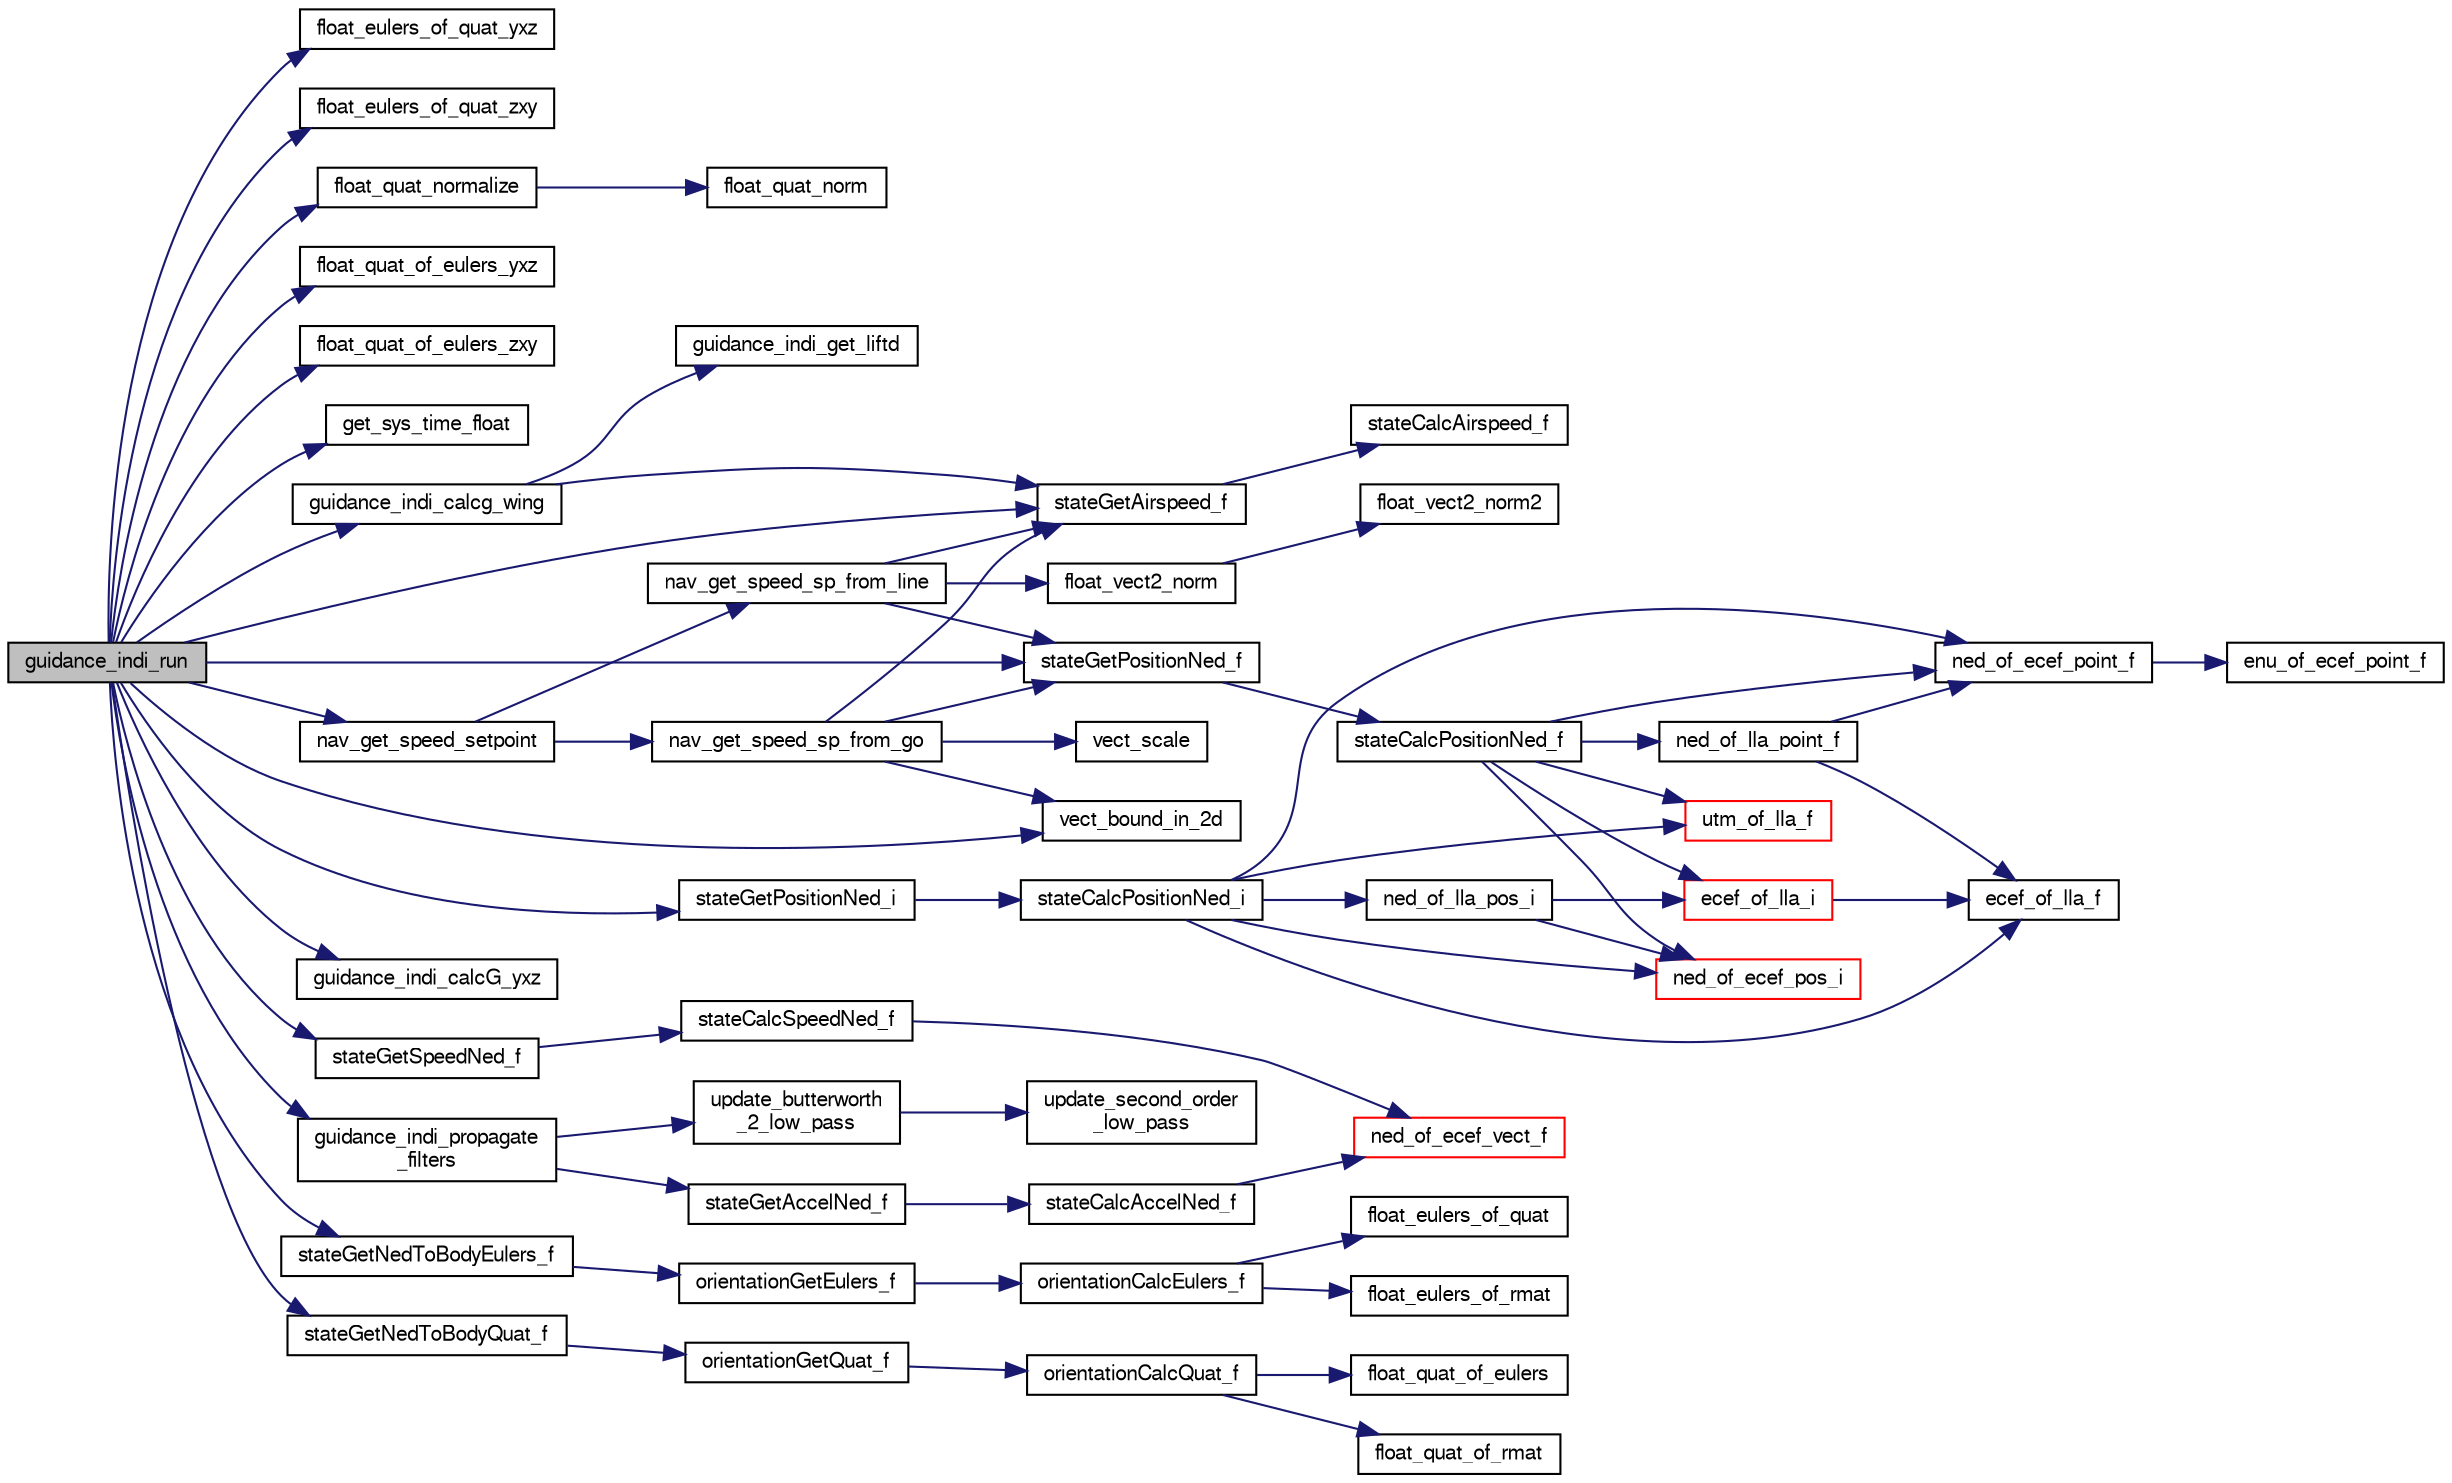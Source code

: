 digraph "guidance_indi_run"
{
  edge [fontname="FreeSans",fontsize="10",labelfontname="FreeSans",labelfontsize="10"];
  node [fontname="FreeSans",fontsize="10",shape=record];
  rankdir="LR";
  Node1 [label="guidance_indi_run",height=0.2,width=0.4,color="black", fillcolor="grey75", style="filled", fontcolor="black"];
  Node1 -> Node2 [color="midnightblue",fontsize="10",style="solid",fontname="FreeSans"];
  Node2 [label="float_eulers_of_quat_yxz",height=0.2,width=0.4,color="black", fillcolor="white", style="filled",URL="$group__math__algebra__float.html#ga2209f7781fa014668eae2909541acb43",tooltip="euler rotation &#39;YXZ&#39; This function calculates from a quaternion the Euler angles with the order YXZ..."];
  Node1 -> Node3 [color="midnightblue",fontsize="10",style="solid",fontname="FreeSans"];
  Node3 [label="float_eulers_of_quat_zxy",height=0.2,width=0.4,color="black", fillcolor="white", style="filled",URL="$group__math__algebra__float.html#ga94f781d7f49b3e8fe681bd456faabbd1",tooltip="euler rotation &#39;ZXY&#39; This rotation order is useful if you need 90 deg pitch "];
  Node1 -> Node4 [color="midnightblue",fontsize="10",style="solid",fontname="FreeSans"];
  Node4 [label="float_quat_normalize",height=0.2,width=0.4,color="black", fillcolor="white", style="filled",URL="$group__math__algebra__float.html#ga010393da7c94f197d0161a0071862041"];
  Node4 -> Node5 [color="midnightblue",fontsize="10",style="solid",fontname="FreeSans"];
  Node5 [label="float_quat_norm",height=0.2,width=0.4,color="black", fillcolor="white", style="filled",URL="$group__math__algebra__float.html#gaf58947a2590837aa85077d42d99fb112"];
  Node1 -> Node6 [color="midnightblue",fontsize="10",style="solid",fontname="FreeSans"];
  Node6 [label="float_quat_of_eulers_yxz",height=0.2,width=0.4,color="black", fillcolor="white", style="filled",URL="$group__math__algebra__float.html#ga7d905b22661b1d2c90de5e63b0d7b864",tooltip="quat from euler rotation &#39;YXZ&#39; This function calculates a quaternion from Euler angles with the order..."];
  Node1 -> Node7 [color="midnightblue",fontsize="10",style="solid",fontname="FreeSans"];
  Node7 [label="float_quat_of_eulers_zxy",height=0.2,width=0.4,color="black", fillcolor="white", style="filled",URL="$group__math__algebra__float.html#ga2b04e80e9af8e229f2249bb4b6514fa8",tooltip="quat from euler rotation &#39;ZXY&#39; This rotation order is useful if you need 90 deg pitch ..."];
  Node1 -> Node8 [color="midnightblue",fontsize="10",style="solid",fontname="FreeSans"];
  Node8 [label="get_sys_time_float",height=0.2,width=0.4,color="black", fillcolor="white", style="filled",URL="$sys__time_8h.html#af486c2fb33d8d33645256a9970eb056e",tooltip="Get the time in seconds since startup. "];
  Node1 -> Node9 [color="midnightblue",fontsize="10",style="solid",fontname="FreeSans"];
  Node9 [label="guidance_indi_calcg_wing",height=0.2,width=0.4,color="black", fillcolor="white", style="filled",URL="$guidance__indi__hybrid_8c.html#a63a53af0f115f0ba3f95d80d0a9ae6c2",tooltip="Calculate the matrix of partial derivatives of the roll, pitch and thrust w.r.t. "];
  Node9 -> Node10 [color="midnightblue",fontsize="10",style="solid",fontname="FreeSans"];
  Node10 [label="guidance_indi_get_liftd",height=0.2,width=0.4,color="black", fillcolor="white", style="filled",URL="$guidance__indi__hybrid_8c.html#a0cc4f659f2c506502ca65d0c17a45e70",tooltip="Get the derivative of lift w.r.t. "];
  Node9 -> Node11 [color="midnightblue",fontsize="10",style="solid",fontname="FreeSans"];
  Node11 [label="stateGetAirspeed_f",height=0.2,width=0.4,color="black", fillcolor="white", style="filled",URL="$group__state__wind__airspeed.html#gab0cc6ebb3671ec1b34ac2c33f11c6b26",tooltip="Get airspeed (float). "];
  Node11 -> Node12 [color="midnightblue",fontsize="10",style="solid",fontname="FreeSans"];
  Node12 [label="stateCalcAirspeed_f",height=0.2,width=0.4,color="black", fillcolor="white", style="filled",URL="$group__state__wind__airspeed.html#gac2516cd42b66afab524662b27fd96cd5"];
  Node1 -> Node13 [color="midnightblue",fontsize="10",style="solid",fontname="FreeSans"];
  Node13 [label="guidance_indi_calcG_yxz",height=0.2,width=0.4,color="black", fillcolor="white", style="filled",URL="$guidance__indi_8c.html#a6189eb03d08b40eda5bc671013ffea90"];
  Node1 -> Node14 [color="midnightblue",fontsize="10",style="solid",fontname="FreeSans"];
  Node14 [label="guidance_indi_propagate\l_filters",height=0.2,width=0.4,color="black", fillcolor="white", style="filled",URL="$guidance__indi_8c.html#a777bf559723c4e1ba1e9ae8d51572fff",tooltip="Low pass the accelerometer measurements to remove noise from vibrations. "];
  Node14 -> Node15 [color="midnightblue",fontsize="10",style="solid",fontname="FreeSans"];
  Node15 [label="stateGetAccelNed_f",height=0.2,width=0.4,color="black", fillcolor="white", style="filled",URL="$group__state__acceleration.html#ga058e2128ff3a2a3ca5f3c606f4166dfe",tooltip="Get acceleration in NED coordinates (float). "];
  Node15 -> Node16 [color="midnightblue",fontsize="10",style="solid",fontname="FreeSans"];
  Node16 [label="stateCalcAccelNed_f",height=0.2,width=0.4,color="black", fillcolor="white", style="filled",URL="$group__state__acceleration.html#gaea5833c5515c007e9ebd4ef106e80071"];
  Node16 -> Node17 [color="midnightblue",fontsize="10",style="solid",fontname="FreeSans"];
  Node17 [label="ned_of_ecef_vect_f",height=0.2,width=0.4,color="red", fillcolor="white", style="filled",URL="$pprz__geodetic__float_8c.html#ac36c2e51de3064e3919a1f58f884342e"];
  Node14 -> Node18 [color="midnightblue",fontsize="10",style="solid",fontname="FreeSans"];
  Node18 [label="update_butterworth\l_2_low_pass",height=0.2,width=0.4,color="black", fillcolor="white", style="filled",URL="$low__pass__filter_8h.html#aae1acf6d0534bb694b2f7f530ce41650",tooltip="Update second order Butterworth low pass filter state with a new value. "];
  Node18 -> Node19 [color="midnightblue",fontsize="10",style="solid",fontname="FreeSans"];
  Node19 [label="update_second_order\l_low_pass",height=0.2,width=0.4,color="black", fillcolor="white", style="filled",URL="$low__pass__filter_8h.html#a039a2c61aa8ebdb1e4b4c5de6e79e531",tooltip="Update second order low pass filter state with a new value. "];
  Node1 -> Node20 [color="midnightblue",fontsize="10",style="solid",fontname="FreeSans"];
  Node20 [label="nav_get_speed_setpoint",height=0.2,width=0.4,color="black", fillcolor="white", style="filled",URL="$guidance__indi__hybrid_8c.html#afa53b47b30072d2b7b564d30b0583a9d",tooltip="function that returns a speed setpoint based on flight plan. "];
  Node20 -> Node21 [color="midnightblue",fontsize="10",style="solid",fontname="FreeSans"];
  Node21 [label="nav_get_speed_sp_from_go",height=0.2,width=0.4,color="black", fillcolor="white", style="filled",URL="$guidance__indi__hybrid_8c.html#acc610b7246ea6f3650c33f5af6e26936",tooltip="Go to a waypoint in the shortest way. "];
  Node21 -> Node11 [color="midnightblue",fontsize="10",style="solid",fontname="FreeSans"];
  Node21 -> Node22 [color="midnightblue",fontsize="10",style="solid",fontname="FreeSans"];
  Node22 [label="stateGetPositionNed_f",height=0.2,width=0.4,color="black", fillcolor="white", style="filled",URL="$group__state__position.html#gac1b41866b307723e3ad8ddd566d4f627",tooltip="Get position in local NED coordinates (float). "];
  Node22 -> Node23 [color="midnightblue",fontsize="10",style="solid",fontname="FreeSans"];
  Node23 [label="stateCalcPositionNed_f",height=0.2,width=0.4,color="black", fillcolor="white", style="filled",URL="$group__state__position.html#ga480ea806b0ffe839df24d856b7ce0261"];
  Node23 -> Node24 [color="midnightblue",fontsize="10",style="solid",fontname="FreeSans"];
  Node24 [label="ned_of_ecef_point_f",height=0.2,width=0.4,color="black", fillcolor="white", style="filled",URL="$pprz__geodetic__float_8c.html#a3045a5a383aa4ebf5b8a9763773b9b6d"];
  Node24 -> Node25 [color="midnightblue",fontsize="10",style="solid",fontname="FreeSans"];
  Node25 [label="enu_of_ecef_point_f",height=0.2,width=0.4,color="black", fillcolor="white", style="filled",URL="$pprz__geodetic__float_8c.html#a2a82ebdce90a3e41d54f72c5e787fcd0"];
  Node23 -> Node26 [color="midnightblue",fontsize="10",style="solid",fontname="FreeSans"];
  Node26 [label="ned_of_ecef_pos_i",height=0.2,width=0.4,color="red", fillcolor="white", style="filled",URL="$group__math__geodetic__int.html#ga55c109fccf11d3699553122869dfd38b",tooltip="Convert a ECEF position to local NED. "];
  Node23 -> Node27 [color="midnightblue",fontsize="10",style="solid",fontname="FreeSans"];
  Node27 [label="ned_of_lla_point_f",height=0.2,width=0.4,color="black", fillcolor="white", style="filled",URL="$pprz__geodetic__float_8c.html#aba90b4f88dce2d3eadce9c28fcde2d54"];
  Node27 -> Node28 [color="midnightblue",fontsize="10",style="solid",fontname="FreeSans"];
  Node28 [label="ecef_of_lla_f",height=0.2,width=0.4,color="black", fillcolor="white", style="filled",URL="$pprz__geodetic__float_8c.html#a65bc5ba8b61d014ca659035759cc001c"];
  Node27 -> Node24 [color="midnightblue",fontsize="10",style="solid",fontname="FreeSans"];
  Node23 -> Node29 [color="midnightblue",fontsize="10",style="solid",fontname="FreeSans"];
  Node29 [label="ecef_of_lla_i",height=0.2,width=0.4,color="red", fillcolor="white", style="filled",URL="$group__math__geodetic__int.html#ga386f7bf340618bf1454ca2a3b5086100",tooltip="Convert a LLA to ECEF. "];
  Node29 -> Node28 [color="midnightblue",fontsize="10",style="solid",fontname="FreeSans"];
  Node23 -> Node30 [color="midnightblue",fontsize="10",style="solid",fontname="FreeSans"];
  Node30 [label="utm_of_lla_f",height=0.2,width=0.4,color="red", fillcolor="white", style="filled",URL="$pprz__geodetic__float_8c.html#af99d4775df518f30b741b49c26eceedd"];
  Node21 -> Node31 [color="midnightblue",fontsize="10",style="solid",fontname="FreeSans"];
  Node31 [label="vect_bound_in_2d",height=0.2,width=0.4,color="black", fillcolor="white", style="filled",URL="$group__math__algebra__float.html#gaee1f02031703a4aca27bc7b9df996a55"];
  Node21 -> Node32 [color="midnightblue",fontsize="10",style="solid",fontname="FreeSans"];
  Node32 [label="vect_scale",height=0.2,width=0.4,color="black", fillcolor="white", style="filled",URL="$group__math__algebra__float.html#ga205aa96a656e1c7197f0121a127710d1"];
  Node20 -> Node33 [color="midnightblue",fontsize="10",style="solid",fontname="FreeSans"];
  Node33 [label="nav_get_speed_sp_from_line",height=0.2,width=0.4,color="black", fillcolor="white", style="filled",URL="$guidance__indi__hybrid_8c.html#a6117d661bfabf4f6d7bf38ac50e95953",tooltip="follow a line. "];
  Node33 -> Node34 [color="midnightblue",fontsize="10",style="solid",fontname="FreeSans"];
  Node34 [label="float_vect2_norm",height=0.2,width=0.4,color="black", fillcolor="white", style="filled",URL="$group__math__algebra__float.html#gaa582daa9c1806cc8bfe7638a54a198da"];
  Node34 -> Node35 [color="midnightblue",fontsize="10",style="solid",fontname="FreeSans"];
  Node35 [label="float_vect2_norm2",height=0.2,width=0.4,color="black", fillcolor="white", style="filled",URL="$group__math__algebra__float.html#ga1625b9e38f01ac161fa80555647c77d8"];
  Node33 -> Node11 [color="midnightblue",fontsize="10",style="solid",fontname="FreeSans"];
  Node33 -> Node22 [color="midnightblue",fontsize="10",style="solid",fontname="FreeSans"];
  Node1 -> Node11 [color="midnightblue",fontsize="10",style="solid",fontname="FreeSans"];
  Node1 -> Node36 [color="midnightblue",fontsize="10",style="solid",fontname="FreeSans"];
  Node36 [label="stateGetNedToBodyEulers_f",height=0.2,width=0.4,color="black", fillcolor="white", style="filled",URL="$group__state__attitude.html#ga9a5e6bac6e7d78e1b33430e73344615b",tooltip="Get vehicle body attitude euler angles (float). "];
  Node36 -> Node37 [color="midnightblue",fontsize="10",style="solid",fontname="FreeSans"];
  Node37 [label="orientationGetEulers_f",height=0.2,width=0.4,color="black", fillcolor="white", style="filled",URL="$group__math__orientation__representation.html#gaaae3838d0b45682d48257d5dbfff3030",tooltip="Get vehicle body attitude euler angles (float). "];
  Node37 -> Node38 [color="midnightblue",fontsize="10",style="solid",fontname="FreeSans"];
  Node38 [label="orientationCalcEulers_f",height=0.2,width=0.4,color="black", fillcolor="white", style="filled",URL="$group__math__orientation__representation.html#ga8b8bf1c74adb971f399f0dd4f84d9388"];
  Node38 -> Node39 [color="midnightblue",fontsize="10",style="solid",fontname="FreeSans"];
  Node39 [label="float_eulers_of_rmat",height=0.2,width=0.4,color="black", fillcolor="white", style="filled",URL="$group__math__algebra__float.html#gac568e7074d2732d1237f80898c1dfb76"];
  Node38 -> Node40 [color="midnightblue",fontsize="10",style="solid",fontname="FreeSans"];
  Node40 [label="float_eulers_of_quat",height=0.2,width=0.4,color="black", fillcolor="white", style="filled",URL="$group__math__algebra__float.html#gacd48accfe6eaac320b0d651d894e1db8",tooltip="euler rotation &#39;ZYX&#39; "];
  Node1 -> Node41 [color="midnightblue",fontsize="10",style="solid",fontname="FreeSans"];
  Node41 [label="stateGetNedToBodyQuat_f",height=0.2,width=0.4,color="black", fillcolor="white", style="filled",URL="$group__state__attitude.html#gae03bd8f94b7150506835b77060b73311",tooltip="Get vehicle body attitude quaternion (float). "];
  Node41 -> Node42 [color="midnightblue",fontsize="10",style="solid",fontname="FreeSans"];
  Node42 [label="orientationGetQuat_f",height=0.2,width=0.4,color="black", fillcolor="white", style="filled",URL="$group__math__orientation__representation.html#ga4bc38966bac43e1f55b2f042d8f2e411",tooltip="Get vehicle body attitude quaternion (float). "];
  Node42 -> Node43 [color="midnightblue",fontsize="10",style="solid",fontname="FreeSans"];
  Node43 [label="orientationCalcQuat_f",height=0.2,width=0.4,color="black", fillcolor="white", style="filled",URL="$group__math__orientation__representation.html#ga33edf7d5bd278bed617fb5aa88559dc2"];
  Node43 -> Node44 [color="midnightblue",fontsize="10",style="solid",fontname="FreeSans"];
  Node44 [label="float_quat_of_rmat",height=0.2,width=0.4,color="black", fillcolor="white", style="filled",URL="$group__math__algebra__float.html#ga29a7db3c967cea290d25b28b4d17f01f",tooltip="Quaternion from rotation matrix. "];
  Node43 -> Node45 [color="midnightblue",fontsize="10",style="solid",fontname="FreeSans"];
  Node45 [label="float_quat_of_eulers",height=0.2,width=0.4,color="black", fillcolor="white", style="filled",URL="$group__math__algebra__float.html#ga99c8f1ff70a5b638cf87ea816f1756a2",tooltip="quat of euler roation &#39;ZYX&#39; "];
  Node1 -> Node22 [color="midnightblue",fontsize="10",style="solid",fontname="FreeSans"];
  Node1 -> Node46 [color="midnightblue",fontsize="10",style="solid",fontname="FreeSans"];
  Node46 [label="stateGetPositionNed_i",height=0.2,width=0.4,color="black", fillcolor="white", style="filled",URL="$group__state__position.html#gaf9a3b3ed4f6a011ae65d49d78bf4aa25",tooltip="Get position in local NED coordinates (int). "];
  Node46 -> Node47 [color="midnightblue",fontsize="10",style="solid",fontname="FreeSans"];
  Node47 [label="stateCalcPositionNed_i",height=0.2,width=0.4,color="black", fillcolor="white", style="filled",URL="$group__state__position.html#gac60dff329c00697fc9fcc459406293c9"];
  Node47 -> Node26 [color="midnightblue",fontsize="10",style="solid",fontname="FreeSans"];
  Node47 -> Node24 [color="midnightblue",fontsize="10",style="solid",fontname="FreeSans"];
  Node47 -> Node28 [color="midnightblue",fontsize="10",style="solid",fontname="FreeSans"];
  Node47 -> Node48 [color="midnightblue",fontsize="10",style="solid",fontname="FreeSans"];
  Node48 [label="ned_of_lla_pos_i",height=0.2,width=0.4,color="black", fillcolor="white", style="filled",URL="$group__math__geodetic__int.html#ga196c47e1d20669076a358d0f4317e093",tooltip="Convert a point from LLA to local NED. "];
  Node48 -> Node29 [color="midnightblue",fontsize="10",style="solid",fontname="FreeSans"];
  Node48 -> Node26 [color="midnightblue",fontsize="10",style="solid",fontname="FreeSans"];
  Node47 -> Node30 [color="midnightblue",fontsize="10",style="solid",fontname="FreeSans"];
  Node1 -> Node49 [color="midnightblue",fontsize="10",style="solid",fontname="FreeSans"];
  Node49 [label="stateGetSpeedNed_f",height=0.2,width=0.4,color="black", fillcolor="white", style="filled",URL="$group__state__velocity.html#ga50a44ddecd4b2517b549549e953ffea2",tooltip="Get ground speed in local NED coordinates (float). "];
  Node49 -> Node50 [color="midnightblue",fontsize="10",style="solid",fontname="FreeSans"];
  Node50 [label="stateCalcSpeedNed_f",height=0.2,width=0.4,color="black", fillcolor="white", style="filled",URL="$group__state__velocity.html#ga440e1db9aa0854e8cea50670d7055450"];
  Node50 -> Node17 [color="midnightblue",fontsize="10",style="solid",fontname="FreeSans"];
  Node1 -> Node31 [color="midnightblue",fontsize="10",style="solid",fontname="FreeSans"];
}
